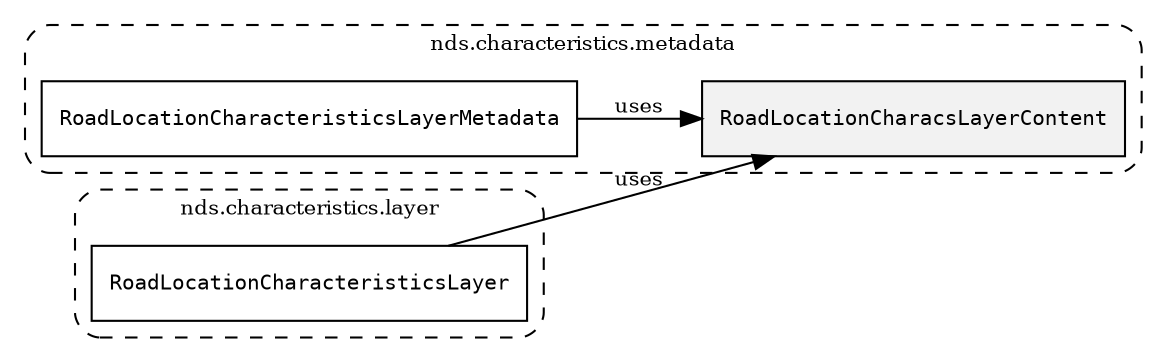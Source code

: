 /**
 * This dot file creates symbol collaboration diagram for RoadLocationCharacsLayerContent.
 */
digraph ZSERIO
{
    node [shape=box, fontsize=10];
    rankdir="LR";
    fontsize=10;
    tooltip="RoadLocationCharacsLayerContent collaboration diagram";

    subgraph "cluster_nds.characteristics.metadata"
    {
        style="dashed, rounded";
        label="nds.characteristics.metadata";
        tooltip="Package nds.characteristics.metadata";
        href="../../../content/packages/nds.characteristics.metadata.html#Package-nds-characteristics-metadata";
        target="_parent";

        "RoadLocationCharacsLayerContent" [style="filled", fillcolor="#0000000D", target="_parent", label=<<font face="monospace"><table align="center" border="0" cellspacing="0" cellpadding="0"><tr><td href="../../../content/packages/nds.characteristics.metadata.html#Bitmask-RoadLocationCharacsLayerContent" title="Bitmask defined in nds.characteristics.metadata">RoadLocationCharacsLayerContent</td></tr></table></font>>];
        "RoadLocationCharacteristicsLayerMetadata" [target="_parent", label=<<font face="monospace"><table align="center" border="0" cellspacing="0" cellpadding="0"><tr><td href="../../../content/packages/nds.characteristics.metadata.html#Structure-RoadLocationCharacteristicsLayerMetadata" title="Structure defined in nds.characteristics.metadata">RoadLocationCharacteristicsLayerMetadata</td></tr></table></font>>];
    }

    subgraph "cluster_nds.characteristics.layer"
    {
        style="dashed, rounded";
        label="nds.characteristics.layer";
        tooltip="Package nds.characteristics.layer";
        href="../../../content/packages/nds.characteristics.layer.html#Package-nds-characteristics-layer";
        target="_parent";

        "RoadLocationCharacteristicsLayer" [target="_parent", label=<<font face="monospace"><table align="center" border="0" cellspacing="0" cellpadding="0"><tr><td href="../../../content/packages/nds.characteristics.layer.html#Structure-RoadLocationCharacteristicsLayer" title="Structure defined in nds.characteristics.layer">RoadLocationCharacteristicsLayer</td></tr></table></font>>];
    }

    "RoadLocationCharacteristicsLayer" -> "RoadLocationCharacsLayerContent" [label="uses", fontsize=10];
    "RoadLocationCharacteristicsLayerMetadata" -> "RoadLocationCharacsLayerContent" [label="uses", fontsize=10];
}
